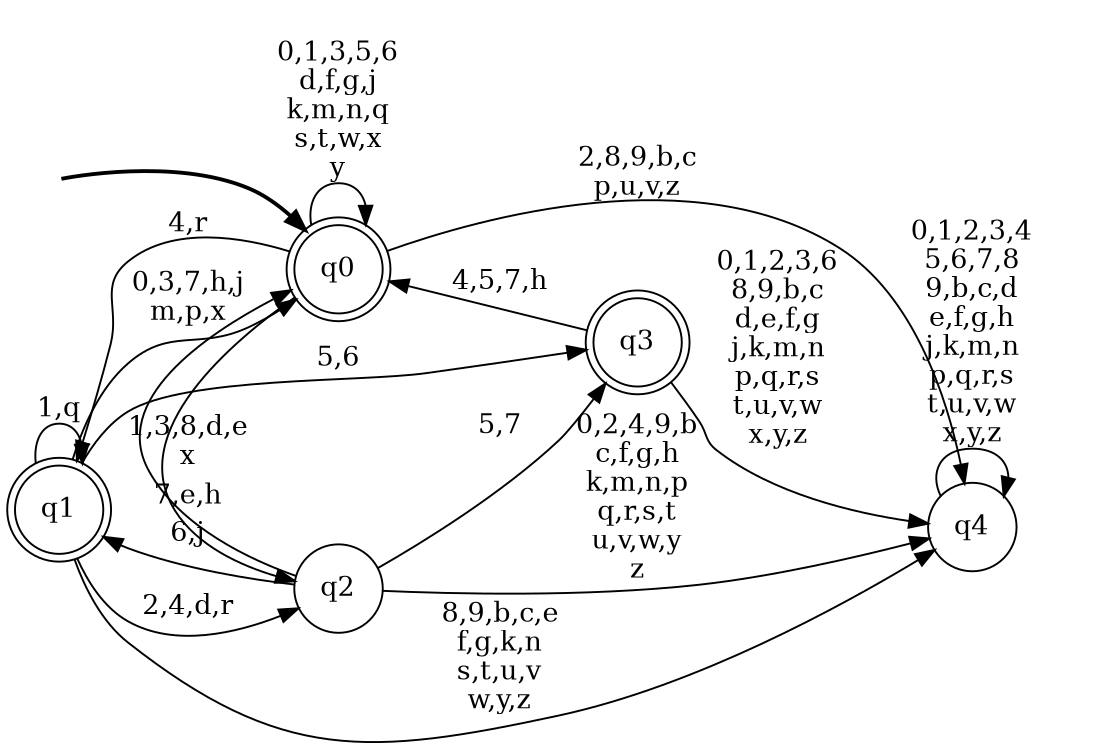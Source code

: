 digraph BlueStar {
__start0 [style = invis, shape = none, label = "", width = 0, height = 0];

rankdir=LR;
size="8,5";

s0 [style="rounded,filled", color="black", fillcolor="white" shape="doublecircle", label="q0"];
s1 [style="rounded,filled", color="black", fillcolor="white" shape="doublecircle", label="q1"];
s2 [style="filled", color="black", fillcolor="white" shape="circle", label="q2"];
s3 [style="rounded,filled", color="black", fillcolor="white" shape="doublecircle", label="q3"];
s4 [style="filled", color="black", fillcolor="white" shape="circle", label="q4"];
subgraph cluster_main { 
	graph [pad=".75", ranksep="0.15", nodesep="0.15"];
	 style=invis; 
	__start0 -> s0 [penwidth=2];
}
s0 -> s0 [label="0,1,3,5,6\nd,f,g,j\nk,m,n,q\ns,t,w,x\ny"];
s0 -> s1 [label="4,r"];
s0 -> s2 [label="7,e,h"];
s0 -> s4 [label="2,8,9,b,c\np,u,v,z"];
s1 -> s0 [label="0,3,7,h,j\nm,p,x"];
s1 -> s1 [label="1,q"];
s1 -> s2 [label="2,4,d,r"];
s1 -> s3 [label="5,6"];
s1 -> s4 [label="8,9,b,c,e\nf,g,k,n\ns,t,u,v\nw,y,z"];
s2 -> s0 [label="1,3,8,d,e\nx"];
s2 -> s1 [label="6,j"];
s2 -> s3 [label="5,7"];
s2 -> s4 [label="0,2,4,9,b\nc,f,g,h\nk,m,n,p\nq,r,s,t\nu,v,w,y\nz"];
s3 -> s0 [label="4,5,7,h"];
s3 -> s4 [label="0,1,2,3,6\n8,9,b,c\nd,e,f,g\nj,k,m,n\np,q,r,s\nt,u,v,w\nx,y,z"];
s4 -> s4 [label="0,1,2,3,4\n5,6,7,8\n9,b,c,d\ne,f,g,h\nj,k,m,n\np,q,r,s\nt,u,v,w\nx,y,z"];

}